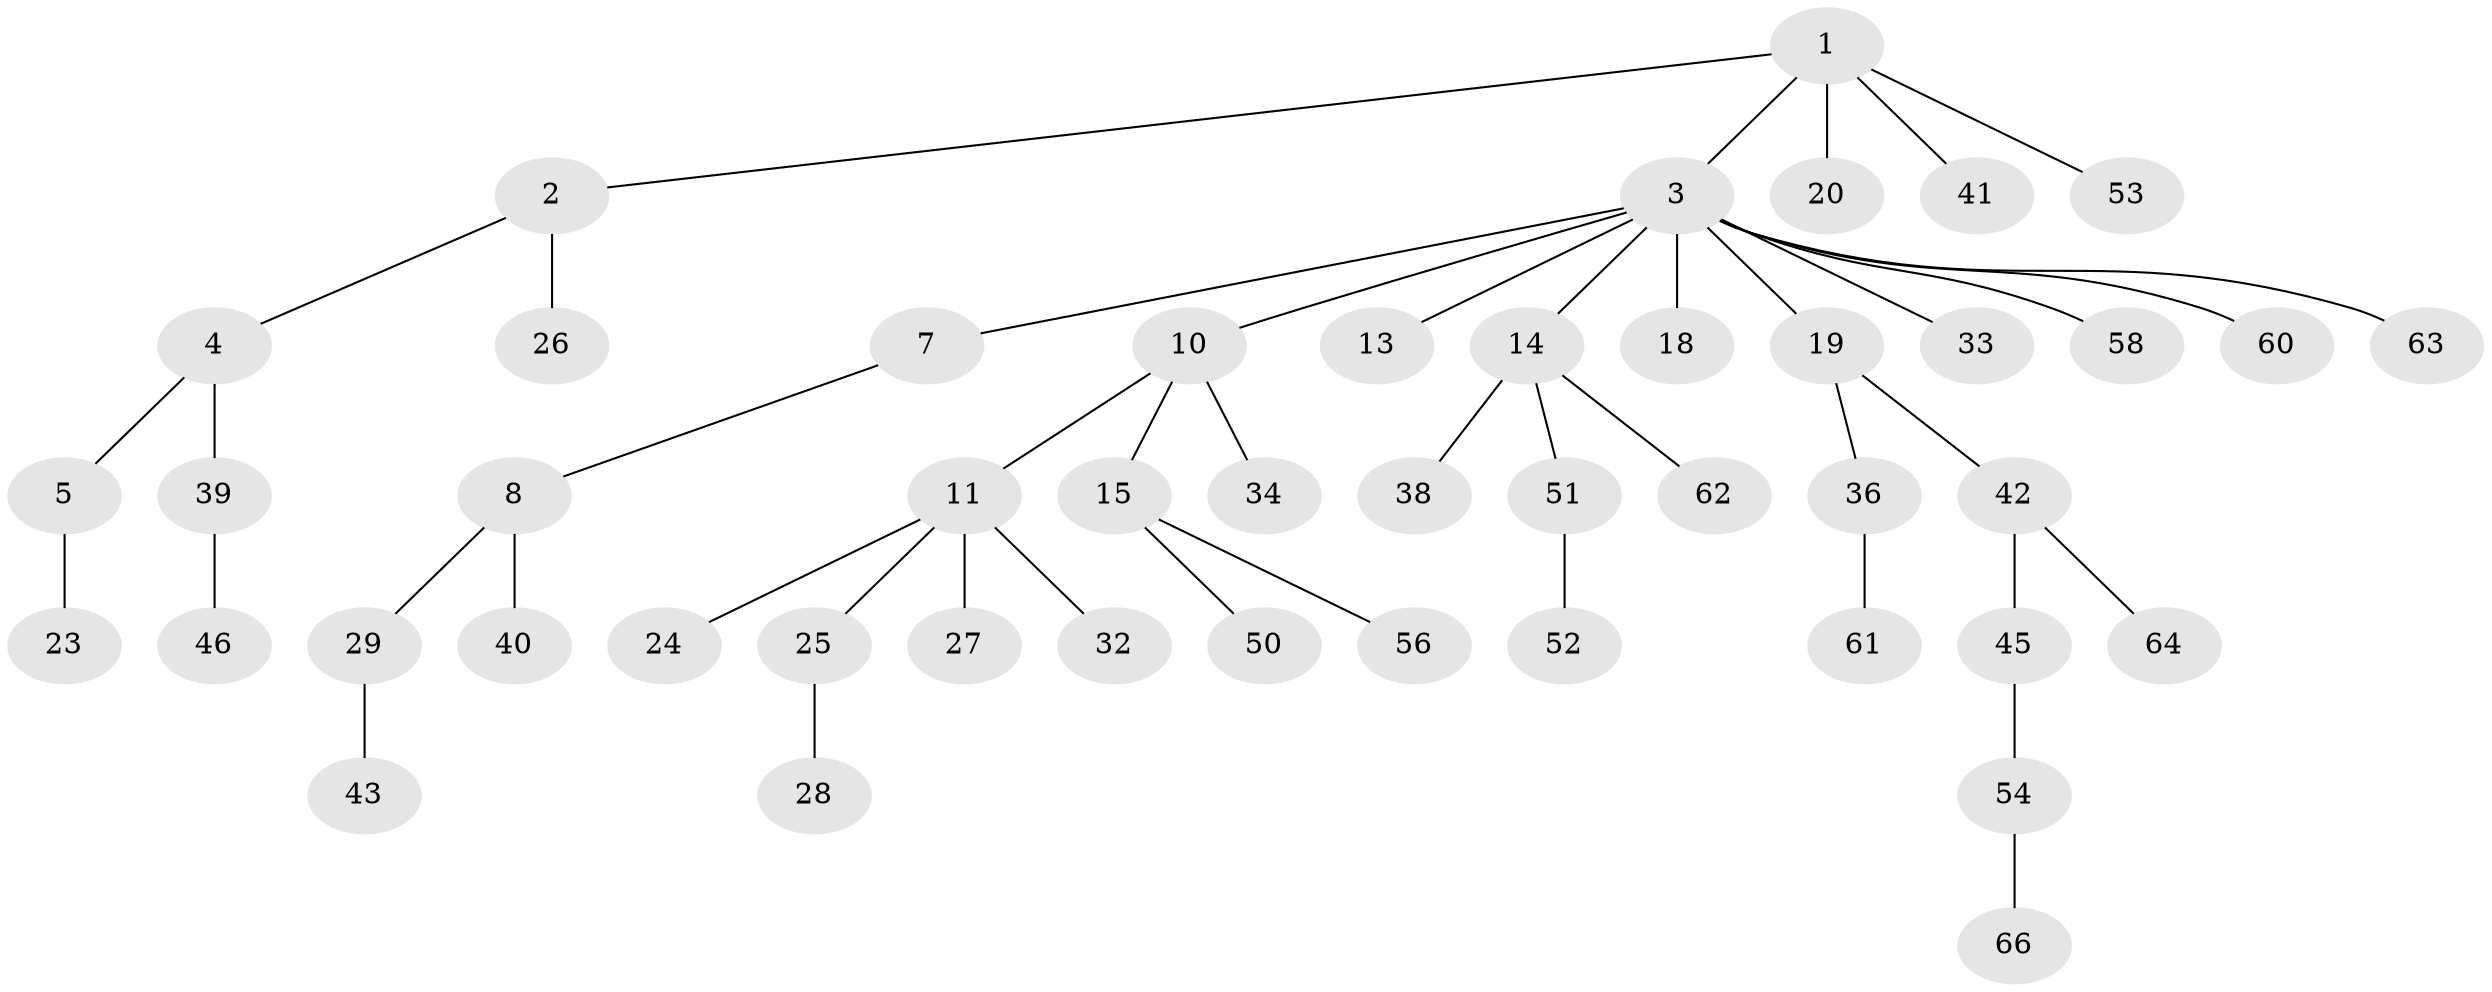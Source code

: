 // original degree distribution, {4: 0.058823529411764705, 11: 0.014705882352941176, 3: 0.17647058823529413, 2: 0.23529411764705882, 5: 0.014705882352941176, 1: 0.5}
// Generated by graph-tools (version 1.1) at 2025/11/02/27/25 16:11:28]
// undirected, 47 vertices, 46 edges
graph export_dot {
graph [start="1"]
  node [color=gray90,style=filled];
  1 [super="+16"];
  2 [super="+22"];
  3 [super="+6"];
  4 [super="+31"];
  5;
  7 [super="+35"];
  8 [super="+9"];
  10;
  11 [super="+12"];
  13 [super="+30"];
  14 [super="+21"];
  15 [super="+17"];
  18;
  19;
  20;
  23 [super="+49"];
  24;
  25 [super="+44"];
  26;
  27;
  28;
  29;
  32;
  33 [super="+67"];
  34 [super="+48"];
  36 [super="+37"];
  38;
  39;
  40 [super="+68"];
  41;
  42 [super="+47"];
  43;
  45;
  46;
  50;
  51 [super="+65"];
  52 [super="+57"];
  53 [super="+59"];
  54 [super="+55"];
  56;
  58;
  60;
  61;
  62;
  63;
  64;
  66;
  1 -- 2;
  1 -- 3;
  1 -- 20;
  1 -- 53;
  1 -- 41;
  2 -- 4;
  2 -- 26;
  3 -- 7;
  3 -- 10;
  3 -- 14;
  3 -- 18;
  3 -- 19;
  3 -- 33;
  3 -- 58;
  3 -- 60;
  3 -- 63;
  3 -- 13;
  4 -- 5;
  4 -- 39;
  5 -- 23;
  7 -- 8;
  8 -- 40;
  8 -- 29;
  10 -- 11;
  10 -- 15;
  10 -- 34;
  11 -- 25;
  11 -- 27;
  11 -- 32;
  11 -- 24;
  14 -- 62;
  14 -- 38;
  14 -- 51;
  15 -- 50;
  15 -- 56;
  19 -- 36;
  19 -- 42;
  25 -- 28;
  29 -- 43;
  36 -- 61;
  39 -- 46;
  42 -- 45;
  42 -- 64;
  45 -- 54;
  51 -- 52;
  54 -- 66;
}
